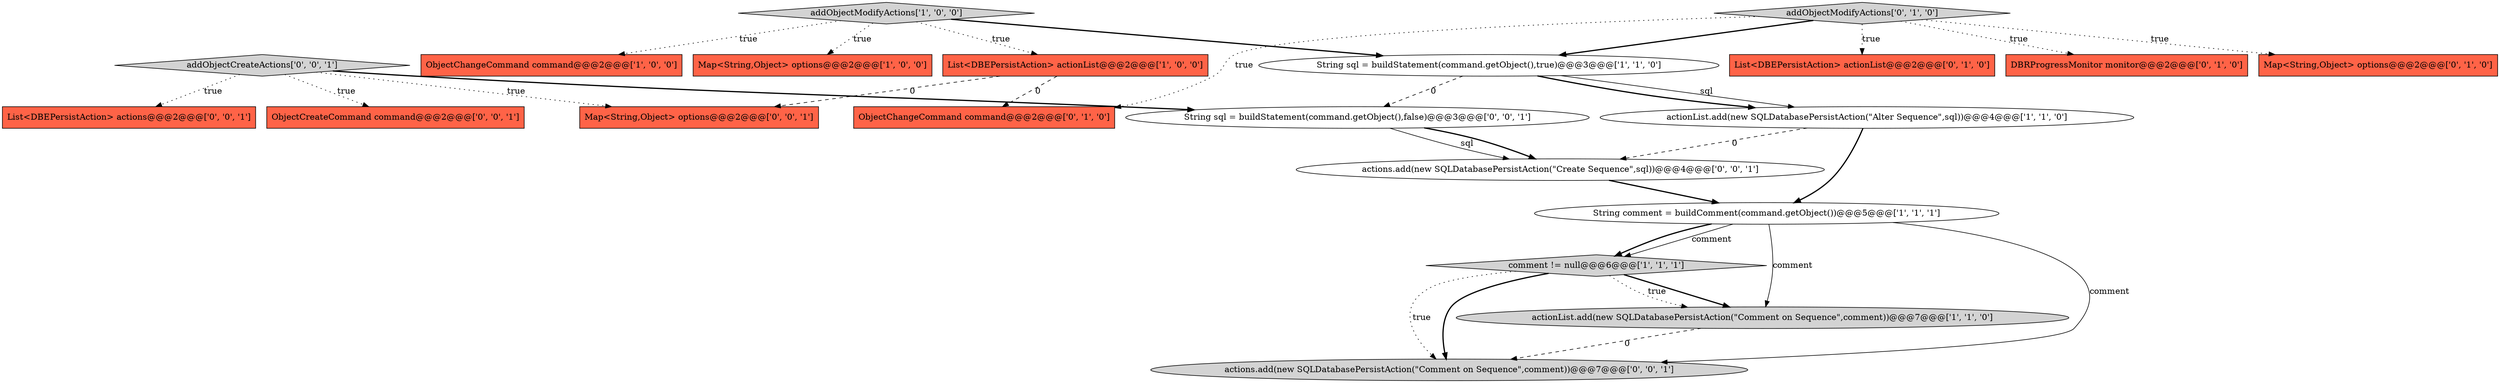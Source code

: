 digraph {
0 [style = filled, label = "actionList.add(new SQLDatabasePersistAction(\"Alter Sequence\",sql))@@@4@@@['1', '1', '0']", fillcolor = white, shape = ellipse image = "AAA0AAABBB1BBB"];
16 [style = filled, label = "Map<String,Object> options@@@2@@@['0', '0', '1']", fillcolor = tomato, shape = box image = "AAA0AAABBB3BBB"];
5 [style = filled, label = "String sql = buildStatement(command.getObject(),true)@@@3@@@['1', '1', '0']", fillcolor = white, shape = ellipse image = "AAA0AAABBB1BBB"];
13 [style = filled, label = "ObjectChangeCommand command@@@2@@@['0', '1', '0']", fillcolor = tomato, shape = box image = "AAA1AAABBB2BBB"];
10 [style = filled, label = "List<DBEPersistAction> actionList@@@2@@@['0', '1', '0']", fillcolor = tomato, shape = box image = "AAA0AAABBB2BBB"];
2 [style = filled, label = "Map<String,Object> options@@@2@@@['1', '0', '0']", fillcolor = tomato, shape = box image = "AAA0AAABBB1BBB"];
17 [style = filled, label = "actions.add(new SQLDatabasePersistAction(\"Create Sequence\",sql))@@@4@@@['0', '0', '1']", fillcolor = white, shape = ellipse image = "AAA0AAABBB3BBB"];
20 [style = filled, label = "String sql = buildStatement(command.getObject(),false)@@@3@@@['0', '0', '1']", fillcolor = white, shape = ellipse image = "AAA0AAABBB3BBB"];
6 [style = filled, label = "List<DBEPersistAction> actionList@@@2@@@['1', '0', '0']", fillcolor = tomato, shape = box image = "AAA1AAABBB1BBB"];
4 [style = filled, label = "actionList.add(new SQLDatabasePersistAction(\"Comment on Sequence\",comment))@@@7@@@['1', '1', '0']", fillcolor = lightgray, shape = ellipse image = "AAA0AAABBB1BBB"];
14 [style = filled, label = "List<DBEPersistAction> actions@@@2@@@['0', '0', '1']", fillcolor = tomato, shape = box image = "AAA0AAABBB3BBB"];
12 [style = filled, label = "DBRProgressMonitor monitor@@@2@@@['0', '1', '0']", fillcolor = tomato, shape = box image = "AAA0AAABBB2BBB"];
3 [style = filled, label = "ObjectChangeCommand command@@@2@@@['1', '0', '0']", fillcolor = tomato, shape = box image = "AAA0AAABBB1BBB"];
7 [style = filled, label = "comment != null@@@6@@@['1', '1', '1']", fillcolor = lightgray, shape = diamond image = "AAA0AAABBB1BBB"];
8 [style = filled, label = "addObjectModifyActions['1', '0', '0']", fillcolor = lightgray, shape = diamond image = "AAA0AAABBB1BBB"];
11 [style = filled, label = "Map<String,Object> options@@@2@@@['0', '1', '0']", fillcolor = tomato, shape = box image = "AAA0AAABBB2BBB"];
1 [style = filled, label = "String comment = buildComment(command.getObject())@@@5@@@['1', '1', '1']", fillcolor = white, shape = ellipse image = "AAA0AAABBB1BBB"];
18 [style = filled, label = "actions.add(new SQLDatabasePersistAction(\"Comment on Sequence\",comment))@@@7@@@['0', '0', '1']", fillcolor = lightgray, shape = ellipse image = "AAA0AAABBB3BBB"];
15 [style = filled, label = "ObjectCreateCommand command@@@2@@@['0', '0', '1']", fillcolor = tomato, shape = box image = "AAA0AAABBB3BBB"];
9 [style = filled, label = "addObjectModifyActions['0', '1', '0']", fillcolor = lightgray, shape = diamond image = "AAA0AAABBB2BBB"];
19 [style = filled, label = "addObjectCreateActions['0', '0', '1']", fillcolor = lightgray, shape = diamond image = "AAA0AAABBB3BBB"];
4->18 [style = dashed, label="0"];
19->14 [style = dotted, label="true"];
9->12 [style = dotted, label="true"];
1->18 [style = solid, label="comment"];
20->17 [style = bold, label=""];
1->7 [style = solid, label="comment"];
17->1 [style = bold, label=""];
8->2 [style = dotted, label="true"];
19->20 [style = bold, label=""];
9->11 [style = dotted, label="true"];
5->0 [style = solid, label="sql"];
7->4 [style = bold, label=""];
19->15 [style = dotted, label="true"];
0->17 [style = dashed, label="0"];
1->7 [style = bold, label=""];
8->3 [style = dotted, label="true"];
1->4 [style = solid, label="comment"];
5->20 [style = dashed, label="0"];
20->17 [style = solid, label="sql"];
6->16 [style = dashed, label="0"];
8->6 [style = dotted, label="true"];
6->13 [style = dashed, label="0"];
8->5 [style = bold, label=""];
5->0 [style = bold, label=""];
0->1 [style = bold, label=""];
9->13 [style = dotted, label="true"];
7->4 [style = dotted, label="true"];
19->16 [style = dotted, label="true"];
7->18 [style = dotted, label="true"];
9->5 [style = bold, label=""];
7->18 [style = bold, label=""];
9->10 [style = dotted, label="true"];
}
